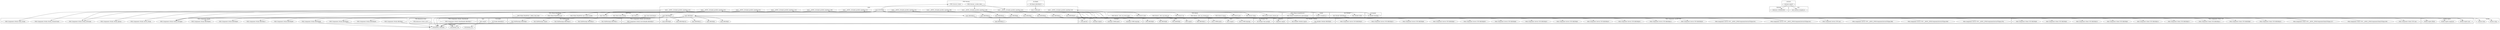 digraph {
graph [overlap=false]
subgraph cluster_POE_Component_SSLify {
	label="POE::Component::SSLify";
	"POE::Component::SSLify::BEGIN@95";
	"POE::Component::SSLify::SSLify_GetSocket";
	"POE::Component::SSLify::BEGIN@84";
	"POE::Component::SSLify::BEGIN@58";
	"POE::Component::SSLify::BEGIN@1";
	"POE::Component::SSLify::BEGIN@99";
	"POE::Component::SSLify::Client_SSLify";
	"POE::Component::SSLify::BEGIN@98";
	"POE::Component::SSLify::SSLify_GetCipher";
	"POE::Component::SSLify::SSLify_ContextCreate";
	"POE::Component::SSLify::SSLify_Options";
	"POE::Component::SSLify::Server_SSLify";
	"POE::Component::SSLify::BEGIN@17";
	"POE::Component::SSLify::BEGIN@91";
}
subgraph cluster_IO_Handle {
	label="IO::Handle";
	"IO::Handle::blocking";
}
subgraph cluster_POE_Wheel_ReadWrite {
	label="POE::Wheel::ReadWrite";
	"POE::Wheel::ReadWrite::put";
	"POE::Wheel::ReadWrite::get_output_handle";
	"POE::Wheel::ReadWrite::_define_read_state";
}
subgraph cluster_POE_Session {
	label="POE::Session";
	"POE::Session::create";
	"POE::Session::_invoke_state";
}
subgraph cluster_POE_Component_Server_TCP {
	label="POE::Component::Server::TCP";
	"POE::Component::Server::TCP::__ANON__[POE/Component/Server/TCP.pm:389]";
	"POE::Component::Server::TCP::BEGIN@12";
	"POE::Component::Server::TCP::BEGIN@34";
	"POE::Component::Server::TCP::BEGIN@10";
	"POE::Component::Server::TCP::BEGIN@5";
	"POE::Component::Server::TCP::BEGIN@31";
	"POE::Component::Server::TCP::BEGIN@9";
	"POE::Component::Server::TCP::new";
	"POE::Component::Server::TCP::BEGIN@3";
	"POE::Component::Server::TCP::BEGIN@8";
	"POE::Component::Server::TCP::BEGIN@15";
	"POE::Component::Server::TCP::__ANON__[POE/Component/Server/TCP.pm:479]";
	"POE::Component::Server::TCP::__ANON__[POE/Component/Server/TCP.pm:352]";
	"POE::Component::Server::TCP::BEGIN@30";
	"POE::Component::Server::TCP::BEGIN@32";
	"POE::Component::Server::TCP::__ANON__[POE/Component/Server/TCP.pm:364]";
	"POE::Component::Server::TCP::BEGIN@33";
	"POE::Component::Server::TCP::__ANON__[POE/Component/Server/TCP.pm:341]";
}
subgraph cluster_POE_Component_Client_TCP {
	label="POE::Component::Client::TCP";
	"POE::Component::Client::TCP::BEGIN@15";
	"POE::Component::Client::TCP::BEGIN@3";
	"POE::Component::Client::TCP::BEGIN@9";
	"POE::Component::Client::TCP::BEGIN@16";
	"POE::Component::Client::TCP::__ANON__[POE/Component/Client/TCP.pm:227]";
	"POE::Component::Client::TCP::BEGIN@12";
	"POE::Component::Client::TCP::BEGIN@13";
	"POE::Component::Client::TCP::__ANON__[POE/Component/Client/TCP.pm:263]";
	"POE::Component::Client::TCP::BEGIN@5";
	"POE::Component::Client::TCP::new";
	"POE::Component::Client::TCP::BEGIN@14";
	"POE::Component::Client::TCP::BEGIN@8";
}
subgraph cluster_Test_Builder {
	label="Test::Builder";
	"Test::Builder::END";
	"Test::Builder::BEGIN@19";
}
subgraph cluster_POE_Resource_Clock {
	label="POE::Resource::Clock";
	"POE::Resource::Clock::_do_X";
}
subgraph cluster_Test_Builder_Module {
	label="Test::Builder::Module";
	"Test::Builder::Module::BEGIN@5";
	"Test::Builder::Module::import";
}
subgraph cluster_main {
	label="main";
	"main::__ANON__[t/simple_parallel_superbig.t:43]";
	"main::__ANON__[t/simple_parallel_superbig.t:81]";
	"main::__ANON__[t/simple_parallel_superbig.t:110]";
	"main::BEGIN@7";
	"main::RUNTIME";
	"main::__ANON__[t/simple_parallel_superbig.t:96]";
	"main::__ANON__[t/simple_parallel_superbig.t:52]";
	"main::BEGIN@2.1";
	"main::BEGIN@21";
	"main::BEGIN@19";
	"main::BEGIN@2";
	"main::__ANON__[t/simple_parallel_superbig.t:47]";
	"main::BEGIN@1.3";
	"main::__ANON__[t/simple_parallel_superbig.t:123]";
	"main::BEGIN@9";
	"main::BEGIN@2.2";
	"main::BEGIN@20";
	"main::BEGIN@10";
	"main::CORE:pack";
	"main::__ANON__[t/simple_parallel_superbig.t:161]";
	"main::BEGIN@41";
	"main::__ANON__[t/simple_parallel_superbig.t:67]";
	"main::BEGIN@1";
	"main::BEGIN@9.43";
	"main::__ANON__[t/simple_parallel_superbig.t:138]";
	"main::BEGIN@3";
	"main::BEGIN@8";
	"main::BEGIN@22";
	"main::__ANON__[t/simple_parallel_superbig.t:159]";
}
subgraph cluster_POSIX_SigSet {
	label="POSIX::SigSet";
	"POSIX::SigSet::new";
	"POSIX::SigSet::emptyset";
	"POSIX::SigSet::fillset";
}
subgraph cluster_POE_Wheel_SocketFactory {
	label="POE::Wheel::SocketFactory";
	"POE::Wheel::SocketFactory::getsockname";
}
subgraph cluster_Internals {
	label="Internals";
	"Internals::SvREADONLY";
}
subgraph cluster_mro {
	label="mro";
	"mro::method_changed_in";
}
subgraph cluster_POE_Component_SSLify_ClientHandle {
	label="POE::Component::SSLify::ClientHandle";
	"POE::Component::SSLify::ClientHandle::BEGIN@17";
}
subgraph cluster_base {
	label="base";
	"base::import";
}
subgraph cluster_POE {
	label="POE";
	"POE::BEGIN@11";
	"POE::import";
	"POE::BEGIN@5";
	"POE::BEGIN@8";
	"POE::BEGIN@6";
}
subgraph cluster_IO_Socket {
	label="IO::Socket";
	"IO::Socket::BEGIN@12";
}
subgraph cluster_Test_FailWarnings {
	label="Test::FailWarnings";
	"Test::FailWarnings::BEGIN@11";
	"Test::FailWarnings::BEGIN@12";
	"Test::FailWarnings::BEGIN@10";
	"Test::FailWarnings::import";
	"Test::FailWarnings::BEGIN@9";
}
subgraph cluster_Cwd {
	label="Cwd";
	"Cwd::getcwd";
}
subgraph cluster_UNIVERSAL {
	label="UNIVERSAL";
	"UNIVERSAL::VERSION";
	"UNIVERSAL::can";
	"UNIVERSAL::isa";
}
subgraph cluster_version {
	label="version";
	"version::(cmp";
	"version::(bool";
}
subgraph cluster_constant {
	label="constant";
	"constant::import";
}
subgraph cluster_POE_Component_SSLify_ServerHandle {
	label="POE::Component::SSLify::ServerHandle";
	"POE::Component::SSLify::ServerHandle::BEGIN@17";
}
subgraph cluster_POE_Kernel {
	label="POE::Kernel";
	"POE::Kernel::delay";
	"POE::Kernel::post";
	"POE::Kernel::alarm_remove_all";
	"POE::Kernel::_data_sig_mask_all";
	"POE::Kernel::import";
	"POE::Kernel::run";
	"POE::Kernel::_data_sig_unmask_all";
	"POE::Kernel::yield";
	"POE::Kernel::_data_sig_mask_build";
}
subgraph cluster_warnings {
	label="warnings";
	"warnings::CORE:regcomp";
	"warnings::CORE:match";
	"warnings::import";
}
subgraph cluster_Test_More {
	label="Test::More";
	"Test::More::BEGIN@23";
	"Test::More::ok";
	"Test::More::is";
	"Test::More::done_testing";
}
subgraph cluster_IO_Pipely {
	label="IO::Pipely";
	"IO::Pipely::BEGIN@10";
}
subgraph cluster_IO_Prompt_Tiny {
	label="IO::Prompt::Tiny";
	"IO::Prompt::Tiny::prompt";
}
subgraph cluster_Exporter {
	label="Exporter";
	"Exporter::import";
}
subgraph cluster_strict {
	label="strict";
	"strict::CORE:regcomp";
	"strict::import";
	"strict::CORE:match";
}
subgraph cluster_Socket {
	label="Socket";
	"Socket::sockaddr_in";
}
"main::BEGIN@21" -> "POE::Component::Server::TCP::BEGIN@30";
"main::BEGIN@22" -> "POE::Component::SSLify::BEGIN@58";
"POE::Component::Server::TCP::__ANON__[POE/Component/Server/TCP.pm:341]" -> "main::__ANON__[t/simple_parallel_superbig.t:47]";
"main::BEGIN@21" -> "POE::Component::Server::TCP::BEGIN@3";
"main::RUNTIME" -> "main::BEGIN@2.1";
"main::BEGIN@21" -> "POE::Component::Server::TCP::BEGIN@31";
"POE::Component::Server::TCP::__ANON__[POE/Component/Server/TCP.pm:479]" -> "main::__ANON__[t/simple_parallel_superbig.t:43]";
"main::BEGIN@22" -> "POE::Component::SSLify::BEGIN@99";
"main::BEGIN@7" -> "main::BEGIN@1";
"main::BEGIN@10" -> "IO::Prompt::Tiny::prompt";
"main::RUNTIME" -> "Test::Builder::END";
"POE::Kernel::_data_sig_mask_build" -> "POSIX::SigSet::emptyset";
"main::__ANON__[t/simple_parallel_superbig.t:123]" -> "POE::Component::SSLify::SSLify_GetCipher";
"main::__ANON__[t/simple_parallel_superbig.t:81]" -> "POE::Component::SSLify::SSLify_GetCipher";
"main::__ANON__[t/simple_parallel_superbig.t:138]" -> "POE::Component::SSLify::SSLify_GetCipher";
"main::__ANON__[t/simple_parallel_superbig.t:67]" -> "POE::Component::SSLify::SSLify_GetCipher";
"POE::Session::_invoke_state" -> "main::__ANON__[t/simple_parallel_superbig.t:161]";
"IO::Pipely::BEGIN@10" -> "main::CORE:pack";
"POE::Component::Client::TCP::__ANON__[POE/Component/Client/TCP.pm:227]" -> "main::__ANON__[t/simple_parallel_superbig.t:123]";
"main::BEGIN@22" -> "Exporter::import";
"main::BEGIN@41" -> "Exporter::import";
"main::__ANON__[t/simple_parallel_superbig.t:67]" -> "Test::More::ok";
"main::__ANON__[t/simple_parallel_superbig.t:138]" -> "Test::More::ok";
"main::__ANON__[t/simple_parallel_superbig.t:123]" -> "Test::More::ok";
"main::__ANON__[t/simple_parallel_superbig.t:110]" -> "Test::More::ok";
"main::__ANON__[t/simple_parallel_superbig.t:81]" -> "Test::More::ok";
"main::__ANON__[t/simple_parallel_superbig.t:47]" -> "Test::More::ok";
"main::__ANON__[t/simple_parallel_superbig.t:52]" -> "Test::More::ok";
"POE::Component::Server::TCP::__ANON__[POE/Component/Server/TCP.pm:389]" -> "main::__ANON__[t/simple_parallel_superbig.t:52]";
"main::BEGIN@20" -> "POE::Component::Client::TCP::BEGIN@14";
"main::BEGIN@20" -> "POE::Component::Client::TCP::BEGIN@8";
"POE::Component::Client::TCP::__ANON__[POE/Component/Client/TCP.pm:227]" -> "main::__ANON__[t/simple_parallel_superbig.t:110]";
"main::BEGIN@22" -> "POE::Component::SSLify::BEGIN@84";
"main::BEGIN@7" -> "main::BEGIN@3";
"POE::Session::_invoke_state" -> "main::__ANON__[t/simple_parallel_superbig.t:159]";
"main::BEGIN@8" -> "Test::Builder::Module::import";
"main::BEGIN@2" -> "strict::CORE:match";
"main::BEGIN@19" -> "POE::BEGIN@5";
"POE::Component::SSLify::ServerHandle::BEGIN@17" -> "UNIVERSAL::VERSION";
"POE::Component::SSLify::ClientHandle::BEGIN@17" -> "UNIVERSAL::VERSION";
"POE::Component::SSLify::BEGIN@99" -> "UNIVERSAL::VERSION";
"POE::Component::SSLify::BEGIN@1" -> "UNIVERSAL::VERSION";
"main::BEGIN@8" -> "UNIVERSAL::VERSION";
"POE::Component::SSLify::BEGIN@95" -> "UNIVERSAL::VERSION";
"Test::More::BEGIN@23" -> "UNIVERSAL::VERSION";
"main::BEGIN@19" -> "UNIVERSAL::VERSION";
"Test::Builder::Module::BEGIN@5" -> "UNIVERSAL::VERSION";
"IO::Socket::BEGIN@12" -> "UNIVERSAL::VERSION";
"Test::FailWarnings::BEGIN@9" -> "UNIVERSAL::VERSION";
"main::BEGIN@20" -> "POE::Component::Client::TCP::BEGIN@16";
"main::BEGIN@10" -> "main::BEGIN@1.3";
"main::RUNTIME" -> "main::BEGIN@10";
"main::__ANON__[t/simple_parallel_superbig.t:123]" -> "IO::Handle::blocking";
"main::__ANON__[t/simple_parallel_superbig.t:67]" -> "IO::Handle::blocking";
"main::RUNTIME" -> "main::BEGIN@2";
"main::BEGIN@22" -> "POE::Component::SSLify::BEGIN@98";
"main::BEGIN@19" -> "POE::import";
"POE::Component::Server::TCP::__ANON__[POE/Component/Server/TCP.pm:364]" -> "main::__ANON__[t/simple_parallel_superbig.t:96]";
"main::BEGIN@21" -> "POE::Component::Server::TCP::BEGIN@5";
"main::__ANON__[t/simple_parallel_superbig.t:67]" -> "POE::Component::SSLify::SSLify_GetSocket";
"main::__ANON__[t/simple_parallel_superbig.t:123]" -> "POE::Component::SSLify::SSLify_GetSocket";
"main::RUNTIME" -> "main::BEGIN@22";
"POE::Kernel::_data_sig_mask_build" -> "POSIX::SigSet::fillset";
"main::BEGIN@2.1" -> "warnings::CORE:regcomp";
"main::BEGIN@19" -> "POE::BEGIN@8";
"main::BEGIN@22" -> "main::BEGIN@9.43";
"main::BEGIN@21" -> "POE::Component::Server::TCP::BEGIN@12";
"main::BEGIN@7" -> "Test::FailWarnings::BEGIN@11";
"main::__ANON__[t/simple_parallel_superbig.t:52]" -> "POE::Kernel::post";
"main::BEGIN@20" -> "POE::Component::Client::TCP::BEGIN@9";
"main::BEGIN@7" -> "main::BEGIN@2.2";
"main::BEGIN@22" -> "POE::Component::SSLify::BEGIN@91";
"main::RUNTIME" -> "main::BEGIN@19";
"main::__ANON__[t/simple_parallel_superbig.t:123]" -> "POE::Component::SSLify::Client_SSLify";
"base::import" -> "UNIVERSAL::isa";
"main::BEGIN@21" -> "POE::Component::Server::TCP::BEGIN@34";
"main::__ANON__[t/simple_parallel_superbig.t:81]" -> "POE::Wheel::ReadWrite::get_output_handle";
"main::__ANON__[t/simple_parallel_superbig.t:138]" -> "POE::Wheel::ReadWrite::get_output_handle";
"constant::import" -> "mro::method_changed_in";
"Test::Builder::BEGIN@19" -> "version::(bool";
"main::RUNTIME" -> "main::BEGIN@41";
"main::BEGIN@7" -> "Test::FailWarnings::BEGIN@12";
"main::BEGIN@21" -> "POE::Component::Server::TCP::BEGIN@32";
"main::__ANON__[t/simple_parallel_superbig.t:110]" -> "POE::Wheel::ReadWrite::put";
"main::__ANON__[t/simple_parallel_superbig.t:81]" -> "POE::Wheel::ReadWrite::put";
"main::BEGIN@2.1" -> "warnings::import";
"main::BEGIN@22" -> "main::BEGIN@9";
"POE::Resource::Clock::_do_X" -> "UNIVERSAL::can";
"POE::Kernel::import" -> "UNIVERSAL::can";
"POE::Wheel::ReadWrite::_define_read_state" -> "UNIVERSAL::can";
"main::BEGIN@21" -> "POE::Component::Server::TCP::BEGIN@33";
"main::RUNTIME" -> "POE::Component::Server::TCP::new";
"main::BEGIN@19" -> "POE::BEGIN@6";
"main::RUNTIME" -> "POE::Kernel::run";
"main::BEGIN@21" -> "POE::Component::Server::TCP::BEGIN@15";
"main::RUNTIME" -> "main::BEGIN@7";
"main::RUNTIME" -> "main::BEGIN@8";
"main::RUNTIME" -> "POE::Session::create";
"main::BEGIN@19" -> "POE::BEGIN@11";
"main::__ANON__[t/simple_parallel_superbig.t:138]" -> "POE::Kernel::yield";
"main::__ANON__[t/simple_parallel_superbig.t:159]" -> "POE::Kernel::yield";
"POE::Component::Server::TCP::__ANON__[POE/Component/Server/TCP.pm:341]" -> "main::__ANON__[t/simple_parallel_superbig.t:67]";
"main::BEGIN@20" -> "POE::Component::Client::TCP::BEGIN@3";
"main::RUNTIME" -> "main::BEGIN@20";
"main::BEGIN@20" -> "POE::Component::Client::TCP::BEGIN@13";
"main::BEGIN@21" -> "POE::Component::Server::TCP::BEGIN@9";
"main::RUNTIME" -> "main::BEGIN@21";
"main::__ANON__[t/simple_parallel_superbig.t:67]" -> "POE::Component::SSLify::Server_SSLify";
"main::BEGIN@22" -> "POE::Component::SSLify::BEGIN@17";
"main::BEGIN@20" -> "POE::Component::Client::TCP::BEGIN@5";
"POE::Kernel::_data_sig_unmask_all" -> "POSIX::SigSet::new";
"POE::Kernel::_data_sig_mask_build" -> "POSIX::SigSet::new";
"POE::Kernel::_data_sig_mask_all" -> "POSIX::SigSet::new";
"main::BEGIN@22" -> "POE::Component::SSLify::BEGIN@95";
"main::__ANON__[t/simple_parallel_superbig.t:43]" -> "POE::Wheel::SocketFactory::getsockname";
"main::BEGIN@20" -> "POE::Component::Client::TCP::BEGIN@12";
"POE::Component::Client::TCP::__ANON__[POE/Component/Client/TCP.pm:263]" -> "main::__ANON__[t/simple_parallel_superbig.t:138]";
"main::__ANON__[t/simple_parallel_superbig.t:67]" -> "POE::Component::SSLify::SSLify_Options";
"main::BEGIN@7" -> "Cwd::getcwd";
"main::__ANON__[t/simple_parallel_superbig.t:43]" -> "Socket::sockaddr_in";
"main::RUNTIME" -> "Test::More::is";
"main::BEGIN@7" -> "Test::FailWarnings::BEGIN@10";
"main::BEGIN@2.1" -> "warnings::CORE:match";
"main::BEGIN@7" -> "Test::FailWarnings::import";
"POE::Component::Server::TCP::__ANON__[POE/Component/Server/TCP.pm:352]" -> "main::__ANON__[t/simple_parallel_superbig.t:81]";
"Test::Builder::BEGIN@19" -> "version::(cmp";
"main::BEGIN@21" -> "POE::Component::Server::TCP::BEGIN@8";
"main::BEGIN@7" -> "Test::FailWarnings::BEGIN@9";
"constant::import" -> "Internals::SvREADONLY";
"main::BEGIN@20" -> "POE::Component::Client::TCP::BEGIN@15";
"main::__ANON__[t/simple_parallel_superbig.t:123]" -> "POE::Component::SSLify::SSLify_ContextCreate";
"main::RUNTIME" -> "POE::Component::Client::TCP::new";
"main::BEGIN@21" -> "POE::Component::Server::TCP::BEGIN@10";
"main::__ANON__[t/simple_parallel_superbig.t:159]" -> "POE::Kernel::delay";
"main::__ANON__[t/simple_parallel_superbig.t:161]" -> "POE::Kernel::delay";
"main::RUNTIME" -> "Test::More::done_testing";
"main::BEGIN@2" -> "strict::CORE:regcomp";
"main::__ANON__[t/simple_parallel_superbig.t:161]" -> "POE::Kernel::alarm_remove_all";
"main::BEGIN@2" -> "strict::import";
}
